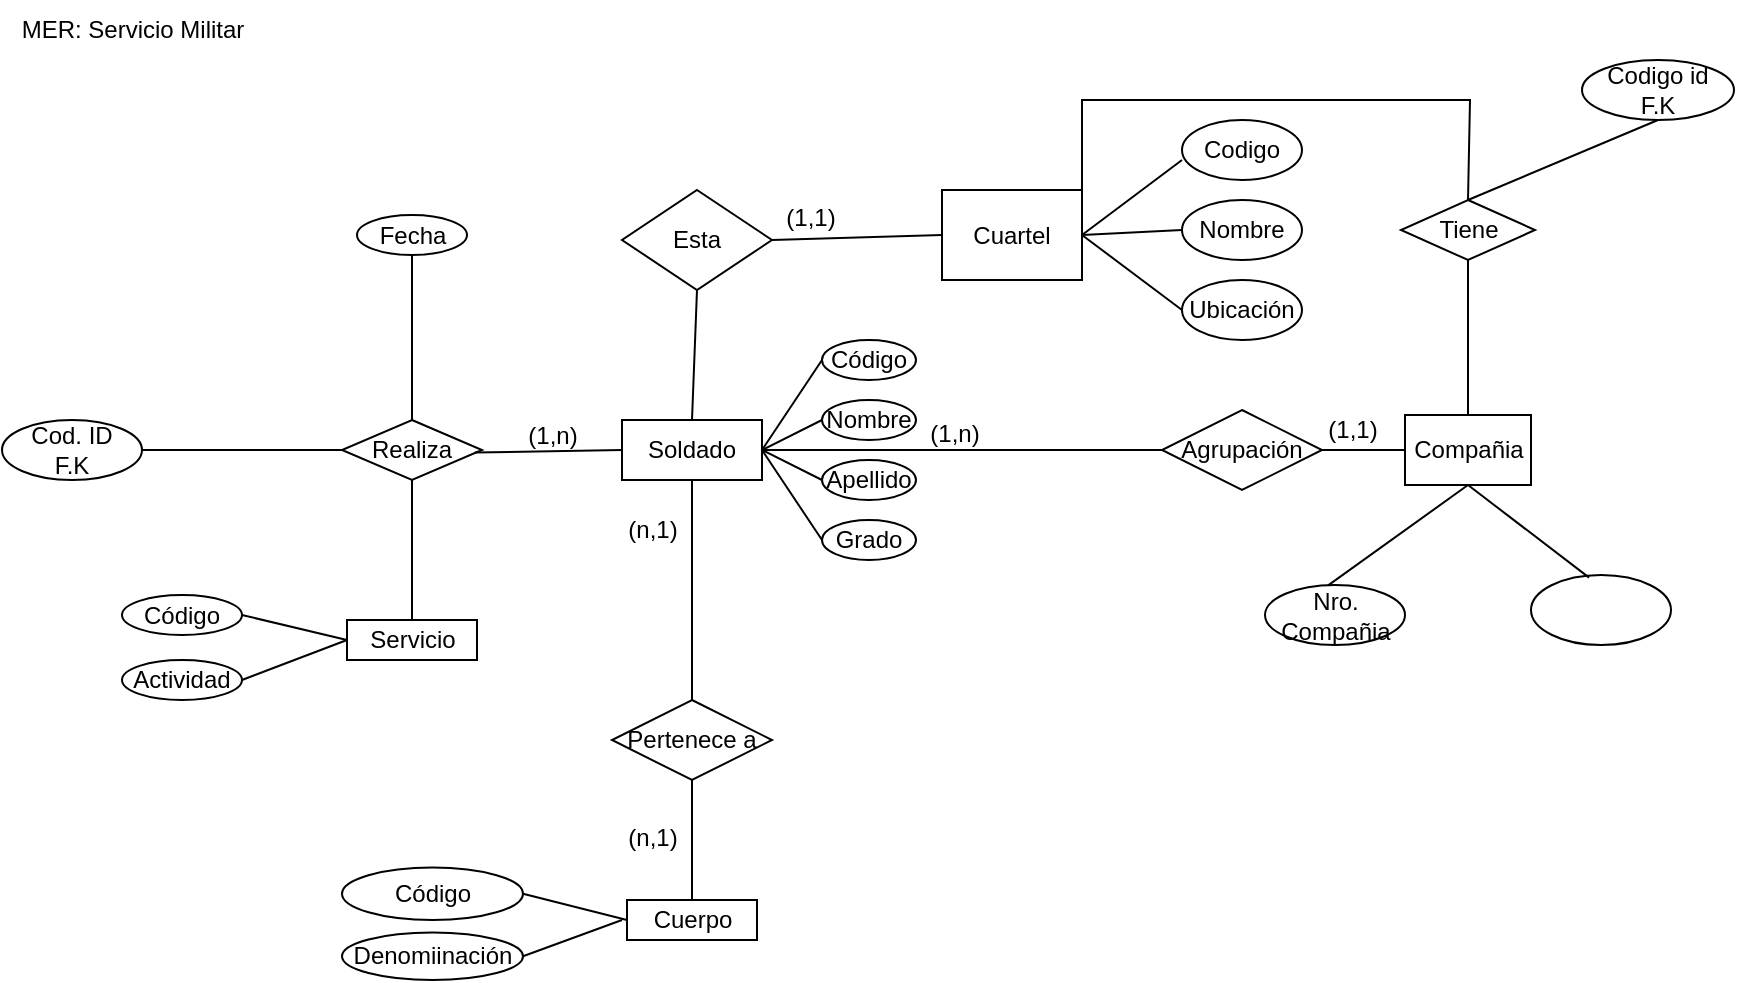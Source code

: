 <mxfile version="21.3.2" type="github">
  <diagram name="Page-1" id="c7558073-3199-34d8-9f00-42111426c3f3">
    <mxGraphModel dx="1290" dy="545" grid="1" gridSize="10" guides="1" tooltips="1" connect="1" arrows="1" fold="1" page="1" pageScale="1" pageWidth="826" pageHeight="1169" background="none" math="0" shadow="0">
      <root>
        <mxCell id="0" />
        <mxCell id="1" parent="0" />
        <mxCell id="JlDimmkbK089iF16lzK3-96" value="Soldado" style="rounded=0;whiteSpace=wrap;html=1;" parent="1" vertex="1">
          <mxGeometry x="340" y="220" width="70" height="30" as="geometry" />
        </mxCell>
        <mxCell id="JlDimmkbK089iF16lzK3-97" value="Esta" style="rhombus;whiteSpace=wrap;html=1;" parent="1" vertex="1">
          <mxGeometry x="340" y="105" width="75" height="50" as="geometry" />
        </mxCell>
        <mxCell id="JlDimmkbK089iF16lzK3-98" value="Cuartel" style="rounded=0;whiteSpace=wrap;html=1;" parent="1" vertex="1">
          <mxGeometry x="500" y="105" width="70" height="45" as="geometry" />
        </mxCell>
        <mxCell id="JlDimmkbK089iF16lzK3-99" value="Codigo" style="ellipse;whiteSpace=wrap;html=1;" parent="1" vertex="1">
          <mxGeometry x="620" y="70" width="60" height="30" as="geometry" />
        </mxCell>
        <mxCell id="JlDimmkbK089iF16lzK3-101" value="Nombre" style="ellipse;whiteSpace=wrap;html=1;" parent="1" vertex="1">
          <mxGeometry x="620" y="110" width="60" height="30" as="geometry" />
        </mxCell>
        <mxCell id="JlDimmkbK089iF16lzK3-102" value="Ubicación" style="ellipse;whiteSpace=wrap;html=1;" parent="1" vertex="1">
          <mxGeometry x="620" y="150" width="60" height="30" as="geometry" />
        </mxCell>
        <mxCell id="JlDimmkbK089iF16lzK3-111" value="" style="endArrow=none;html=1;rounded=0;exitX=1;exitY=0.5;exitDx=0;exitDy=0;" parent="1" source="JlDimmkbK089iF16lzK3-98" edge="1">
          <mxGeometry width="50" height="50" relative="1" as="geometry">
            <mxPoint x="570" y="140" as="sourcePoint" />
            <mxPoint x="620" y="90" as="targetPoint" />
          </mxGeometry>
        </mxCell>
        <mxCell id="JlDimmkbK089iF16lzK3-115" value="" style="endArrow=none;html=1;rounded=0;entryX=1;entryY=0.5;entryDx=0;entryDy=0;exitX=0;exitY=0.5;exitDx=0;exitDy=0;" parent="1" source="JlDimmkbK089iF16lzK3-101" target="JlDimmkbK089iF16lzK3-98" edge="1">
          <mxGeometry width="50" height="50" relative="1" as="geometry">
            <mxPoint x="450" y="350" as="sourcePoint" />
            <mxPoint x="500" y="300" as="targetPoint" />
          </mxGeometry>
        </mxCell>
        <mxCell id="JlDimmkbK089iF16lzK3-116" value="" style="endArrow=none;html=1;rounded=0;entryX=1;entryY=0.5;entryDx=0;entryDy=0;exitX=0;exitY=0.5;exitDx=0;exitDy=0;" parent="1" source="JlDimmkbK089iF16lzK3-102" target="JlDimmkbK089iF16lzK3-98" edge="1">
          <mxGeometry width="50" height="50" relative="1" as="geometry">
            <mxPoint x="620" y="280" as="sourcePoint" />
            <mxPoint x="670" y="230" as="targetPoint" />
          </mxGeometry>
        </mxCell>
        <mxCell id="JlDimmkbK089iF16lzK3-117" value="" style="endArrow=none;html=1;rounded=0;exitX=1;exitY=0.5;exitDx=0;exitDy=0;entryX=0;entryY=0.5;entryDx=0;entryDy=0;" parent="1" source="JlDimmkbK089iF16lzK3-97" target="JlDimmkbK089iF16lzK3-98" edge="1">
          <mxGeometry width="50" height="50" relative="1" as="geometry">
            <mxPoint x="620" y="280" as="sourcePoint" />
            <mxPoint x="670" y="230" as="targetPoint" />
          </mxGeometry>
        </mxCell>
        <mxCell id="JlDimmkbK089iF16lzK3-119" value="" style="endArrow=none;html=1;rounded=0;entryX=0.5;entryY=1;entryDx=0;entryDy=0;exitX=0.5;exitY=0;exitDx=0;exitDy=0;" parent="1" source="JlDimmkbK089iF16lzK3-96" target="JlDimmkbK089iF16lzK3-97" edge="1">
          <mxGeometry width="50" height="50" relative="1" as="geometry">
            <mxPoint x="470" y="210" as="sourcePoint" />
            <mxPoint x="520" y="160" as="targetPoint" />
          </mxGeometry>
        </mxCell>
        <mxCell id="JlDimmkbK089iF16lzK3-120" value="Codigo id&lt;br&gt;F.K" style="ellipse;whiteSpace=wrap;html=1;" parent="1" vertex="1">
          <mxGeometry x="820" y="40" width="76" height="30" as="geometry" />
        </mxCell>
        <mxCell id="bOJx-L6nIY0GMy3P5R1K-1" value="" style="endArrow=none;html=1;rounded=0;entryX=0.5;entryY=0;entryDx=0;entryDy=0;" parent="1" target="bOJx-L6nIY0GMy3P5R1K-2" edge="1">
          <mxGeometry width="50" height="50" relative="1" as="geometry">
            <mxPoint x="570" y="130" as="sourcePoint" />
            <mxPoint x="760" y="100" as="targetPoint" />
            <Array as="points">
              <mxPoint x="570" y="60" />
              <mxPoint x="764" y="60" />
            </Array>
          </mxGeometry>
        </mxCell>
        <mxCell id="bOJx-L6nIY0GMy3P5R1K-2" value="Tiene" style="rhombus;whiteSpace=wrap;html=1;" parent="1" vertex="1">
          <mxGeometry x="729.5" y="110" width="67" height="30" as="geometry" />
        </mxCell>
        <mxCell id="bOJx-L6nIY0GMy3P5R1K-3" value="" style="endArrow=none;html=1;rounded=0;entryX=0.5;entryY=1;entryDx=0;entryDy=0;exitX=0.5;exitY=0;exitDx=0;exitDy=0;" parent="1" source="bOJx-L6nIY0GMy3P5R1K-2" target="JlDimmkbK089iF16lzK3-120" edge="1">
          <mxGeometry width="50" height="50" relative="1" as="geometry">
            <mxPoint x="590" y="210" as="sourcePoint" />
            <mxPoint x="640" y="160" as="targetPoint" />
          </mxGeometry>
        </mxCell>
        <mxCell id="bOJx-L6nIY0GMy3P5R1K-4" value="Compañia" style="rounded=0;whiteSpace=wrap;html=1;" parent="1" vertex="1">
          <mxGeometry x="731.5" y="217.5" width="63" height="35" as="geometry" />
        </mxCell>
        <mxCell id="bOJx-L6nIY0GMy3P5R1K-5" value="" style="endArrow=none;html=1;rounded=0;entryX=0.5;entryY=1;entryDx=0;entryDy=0;exitX=0.5;exitY=0;exitDx=0;exitDy=0;" parent="1" source="bOJx-L6nIY0GMy3P5R1K-4" target="bOJx-L6nIY0GMy3P5R1K-2" edge="1">
          <mxGeometry width="50" height="50" relative="1" as="geometry">
            <mxPoint x="590" y="210" as="sourcePoint" />
            <mxPoint x="640" y="160" as="targetPoint" />
          </mxGeometry>
        </mxCell>
        <mxCell id="bOJx-L6nIY0GMy3P5R1K-6" value="Nro. Compañia" style="ellipse;whiteSpace=wrap;html=1;" parent="1" vertex="1">
          <mxGeometry x="661.5" y="302.5" width="70" height="30" as="geometry" />
        </mxCell>
        <mxCell id="bOJx-L6nIY0GMy3P5R1K-7" value="" style="ellipse;whiteSpace=wrap;html=1;" parent="1" vertex="1">
          <mxGeometry x="794.5" y="297.5" width="70" height="35" as="geometry" />
        </mxCell>
        <mxCell id="bOJx-L6nIY0GMy3P5R1K-8" value="Agrupación" style="rhombus;whiteSpace=wrap;html=1;" parent="1" vertex="1">
          <mxGeometry x="610" y="215" width="80" height="40" as="geometry" />
        </mxCell>
        <mxCell id="bOJx-L6nIY0GMy3P5R1K-9" value="" style="endArrow=none;html=1;rounded=0;entryX=0;entryY=0.5;entryDx=0;entryDy=0;exitX=1;exitY=0.5;exitDx=0;exitDy=0;" parent="1" source="bOJx-L6nIY0GMy3P5R1K-8" target="bOJx-L6nIY0GMy3P5R1K-4" edge="1">
          <mxGeometry width="50" height="50" relative="1" as="geometry">
            <mxPoint x="570" y="250" as="sourcePoint" />
            <mxPoint x="620" y="200" as="targetPoint" />
          </mxGeometry>
        </mxCell>
        <mxCell id="bOJx-L6nIY0GMy3P5R1K-10" value="" style="endArrow=none;html=1;rounded=0;entryX=0;entryY=0.5;entryDx=0;entryDy=0;exitX=1;exitY=0.5;exitDx=0;exitDy=0;" parent="1" source="JlDimmkbK089iF16lzK3-96" target="bOJx-L6nIY0GMy3P5R1K-8" edge="1">
          <mxGeometry width="50" height="50" relative="1" as="geometry">
            <mxPoint x="530" y="240" as="sourcePoint" />
            <mxPoint x="580" y="190" as="targetPoint" />
          </mxGeometry>
        </mxCell>
        <mxCell id="bOJx-L6nIY0GMy3P5R1K-11" value="" style="endArrow=none;html=1;rounded=0;entryX=0.5;entryY=1;entryDx=0;entryDy=0;exitX=0.451;exitY=0.007;exitDx=0;exitDy=0;exitPerimeter=0;" parent="1" source="bOJx-L6nIY0GMy3P5R1K-6" target="bOJx-L6nIY0GMy3P5R1K-4" edge="1">
          <mxGeometry width="50" height="50" relative="1" as="geometry">
            <mxPoint x="530" y="240" as="sourcePoint" />
            <mxPoint x="580" y="190" as="targetPoint" />
          </mxGeometry>
        </mxCell>
        <mxCell id="bOJx-L6nIY0GMy3P5R1K-12" value="" style="endArrow=none;html=1;rounded=0;entryX=0.5;entryY=1;entryDx=0;entryDy=0;exitX=0.415;exitY=0.038;exitDx=0;exitDy=0;exitPerimeter=0;" parent="1" source="bOJx-L6nIY0GMy3P5R1K-7" target="bOJx-L6nIY0GMy3P5R1K-4" edge="1">
          <mxGeometry width="50" height="50" relative="1" as="geometry">
            <mxPoint x="530" y="240" as="sourcePoint" />
            <mxPoint x="580" y="190" as="targetPoint" />
          </mxGeometry>
        </mxCell>
        <mxCell id="bOJx-L6nIY0GMy3P5R1K-13" value="Código" style="ellipse;whiteSpace=wrap;html=1;" parent="1" vertex="1">
          <mxGeometry x="440" y="180" width="47" height="20" as="geometry" />
        </mxCell>
        <mxCell id="bOJx-L6nIY0GMy3P5R1K-15" value="Nombre" style="ellipse;whiteSpace=wrap;html=1;" parent="1" vertex="1">
          <mxGeometry x="440" y="210" width="47" height="20" as="geometry" />
        </mxCell>
        <mxCell id="bOJx-L6nIY0GMy3P5R1K-16" value="Apellido" style="ellipse;whiteSpace=wrap;html=1;" parent="1" vertex="1">
          <mxGeometry x="440" y="240" width="47" height="20" as="geometry" />
        </mxCell>
        <mxCell id="bOJx-L6nIY0GMy3P5R1K-17" value="Grado" style="ellipse;whiteSpace=wrap;html=1;" parent="1" vertex="1">
          <mxGeometry x="440" y="270" width="47" height="20" as="geometry" />
        </mxCell>
        <mxCell id="bOJx-L6nIY0GMy3P5R1K-18" value="" style="endArrow=none;html=1;rounded=0;entryX=0;entryY=0.5;entryDx=0;entryDy=0;exitX=1;exitY=0.5;exitDx=0;exitDy=0;" parent="1" source="JlDimmkbK089iF16lzK3-96" target="bOJx-L6nIY0GMy3P5R1K-15" edge="1">
          <mxGeometry width="50" height="50" relative="1" as="geometry">
            <mxPoint x="530" y="240" as="sourcePoint" />
            <mxPoint x="580" y="190" as="targetPoint" />
          </mxGeometry>
        </mxCell>
        <mxCell id="bOJx-L6nIY0GMy3P5R1K-19" value="" style="endArrow=none;html=1;rounded=0;entryX=0;entryY=0.5;entryDx=0;entryDy=0;exitX=1;exitY=0.5;exitDx=0;exitDy=0;" parent="1" source="JlDimmkbK089iF16lzK3-96" target="bOJx-L6nIY0GMy3P5R1K-13" edge="1">
          <mxGeometry width="50" height="50" relative="1" as="geometry">
            <mxPoint x="530" y="240" as="sourcePoint" />
            <mxPoint x="580" y="190" as="targetPoint" />
          </mxGeometry>
        </mxCell>
        <mxCell id="bOJx-L6nIY0GMy3P5R1K-20" value="" style="endArrow=none;html=1;rounded=0;entryX=0;entryY=0.5;entryDx=0;entryDy=0;exitX=1;exitY=0.5;exitDx=0;exitDy=0;" parent="1" source="JlDimmkbK089iF16lzK3-96" target="bOJx-L6nIY0GMy3P5R1K-17" edge="1">
          <mxGeometry width="50" height="50" relative="1" as="geometry">
            <mxPoint x="420" y="238" as="sourcePoint" />
            <mxPoint x="450" y="200" as="targetPoint" />
          </mxGeometry>
        </mxCell>
        <mxCell id="bOJx-L6nIY0GMy3P5R1K-21" value="" style="endArrow=none;html=1;rounded=0;entryX=0;entryY=0.5;entryDx=0;entryDy=0;exitX=1;exitY=0.5;exitDx=0;exitDy=0;" parent="1" source="JlDimmkbK089iF16lzK3-96" target="bOJx-L6nIY0GMy3P5R1K-16" edge="1">
          <mxGeometry width="50" height="50" relative="1" as="geometry">
            <mxPoint x="430" y="248" as="sourcePoint" />
            <mxPoint x="460" y="210" as="targetPoint" />
          </mxGeometry>
        </mxCell>
        <mxCell id="bOJx-L6nIY0GMy3P5R1K-22" value="Realiza" style="rhombus;whiteSpace=wrap;html=1;" parent="1" vertex="1">
          <mxGeometry x="200" y="220" width="70" height="30" as="geometry" />
        </mxCell>
        <mxCell id="bOJx-L6nIY0GMy3P5R1K-23" value="Fecha" style="ellipse;whiteSpace=wrap;html=1;" parent="1" vertex="1">
          <mxGeometry x="207.5" y="117.5" width="55" height="20" as="geometry" />
        </mxCell>
        <mxCell id="bOJx-L6nIY0GMy3P5R1K-24" value="" style="endArrow=none;html=1;rounded=0;entryX=0.5;entryY=1;entryDx=0;entryDy=0;exitX=0.5;exitY=0;exitDx=0;exitDy=0;" parent="1" source="bOJx-L6nIY0GMy3P5R1K-22" target="bOJx-L6nIY0GMy3P5R1K-23" edge="1">
          <mxGeometry width="50" height="50" relative="1" as="geometry">
            <mxPoint x="230" y="270" as="sourcePoint" />
            <mxPoint x="280" y="220" as="targetPoint" />
          </mxGeometry>
        </mxCell>
        <mxCell id="bOJx-L6nIY0GMy3P5R1K-26" value="" style="endArrow=none;html=1;rounded=0;entryX=0;entryY=0.5;entryDx=0;entryDy=0;exitX=0.949;exitY=0.542;exitDx=0;exitDy=0;exitPerimeter=0;" parent="1" source="bOJx-L6nIY0GMy3P5R1K-22" target="JlDimmkbK089iF16lzK3-96" edge="1">
          <mxGeometry width="50" height="50" relative="1" as="geometry">
            <mxPoint x="230" y="270" as="sourcePoint" />
            <mxPoint x="280" y="220" as="targetPoint" />
          </mxGeometry>
        </mxCell>
        <mxCell id="bOJx-L6nIY0GMy3P5R1K-27" value="Cod. ID &lt;br&gt;F.K" style="ellipse;whiteSpace=wrap;html=1;" parent="1" vertex="1">
          <mxGeometry x="30" y="220" width="70" height="30" as="geometry" />
        </mxCell>
        <mxCell id="bOJx-L6nIY0GMy3P5R1K-28" value="" style="endArrow=none;html=1;rounded=0;exitX=1;exitY=0.5;exitDx=0;exitDy=0;entryX=0;entryY=0.5;entryDx=0;entryDy=0;" parent="1" source="bOJx-L6nIY0GMy3P5R1K-27" target="bOJx-L6nIY0GMy3P5R1K-22" edge="1">
          <mxGeometry width="50" height="50" relative="1" as="geometry">
            <mxPoint x="230" y="260" as="sourcePoint" />
            <mxPoint x="280" y="210" as="targetPoint" />
          </mxGeometry>
        </mxCell>
        <mxCell id="bOJx-L6nIY0GMy3P5R1K-29" value="Servicio" style="rounded=0;whiteSpace=wrap;html=1;" parent="1" vertex="1">
          <mxGeometry x="202.5" y="320" width="65" height="20" as="geometry" />
        </mxCell>
        <mxCell id="bOJx-L6nIY0GMy3P5R1K-30" value="Código" style="ellipse;whiteSpace=wrap;html=1;" parent="1" vertex="1">
          <mxGeometry x="90" y="307.5" width="60" height="20" as="geometry" />
        </mxCell>
        <mxCell id="bOJx-L6nIY0GMy3P5R1K-31" value="Actividad" style="ellipse;whiteSpace=wrap;html=1;" parent="1" vertex="1">
          <mxGeometry x="90" y="340" width="60" height="20" as="geometry" />
        </mxCell>
        <mxCell id="bOJx-L6nIY0GMy3P5R1K-32" value="" style="endArrow=none;html=1;rounded=0;entryX=0;entryY=0.5;entryDx=0;entryDy=0;exitX=1;exitY=0.5;exitDx=0;exitDy=0;" parent="1" source="bOJx-L6nIY0GMy3P5R1K-30" target="bOJx-L6nIY0GMy3P5R1K-29" edge="1">
          <mxGeometry width="50" height="50" relative="1" as="geometry">
            <mxPoint x="230" y="400" as="sourcePoint" />
            <mxPoint x="280" y="350" as="targetPoint" />
          </mxGeometry>
        </mxCell>
        <mxCell id="bOJx-L6nIY0GMy3P5R1K-33" value="" style="endArrow=none;html=1;rounded=0;entryX=0;entryY=0.5;entryDx=0;entryDy=0;exitX=1;exitY=0.5;exitDx=0;exitDy=0;" parent="1" source="bOJx-L6nIY0GMy3P5R1K-31" target="bOJx-L6nIY0GMy3P5R1K-29" edge="1">
          <mxGeometry width="50" height="50" relative="1" as="geometry">
            <mxPoint x="160" y="328" as="sourcePoint" />
            <mxPoint x="213" y="340" as="targetPoint" />
          </mxGeometry>
        </mxCell>
        <mxCell id="bOJx-L6nIY0GMy3P5R1K-34" value="" style="endArrow=none;html=1;rounded=0;exitX=0.5;exitY=1;exitDx=0;exitDy=0;entryX=0.5;entryY=0;entryDx=0;entryDy=0;" parent="1" source="bOJx-L6nIY0GMy3P5R1K-22" target="bOJx-L6nIY0GMy3P5R1K-29" edge="1">
          <mxGeometry width="50" height="50" relative="1" as="geometry">
            <mxPoint x="190" y="274" as="sourcePoint" />
            <mxPoint x="240" y="310" as="targetPoint" />
          </mxGeometry>
        </mxCell>
        <mxCell id="bOJx-L6nIY0GMy3P5R1K-35" value="Pertenece a" style="rhombus;whiteSpace=wrap;html=1;" parent="1" vertex="1">
          <mxGeometry x="335" y="360" width="80" height="40" as="geometry" />
        </mxCell>
        <mxCell id="bOJx-L6nIY0GMy3P5R1K-36" value="" style="endArrow=none;html=1;rounded=0;exitX=0.5;exitY=0;exitDx=0;exitDy=0;entryX=0.5;entryY=1;entryDx=0;entryDy=0;" parent="1" source="bOJx-L6nIY0GMy3P5R1K-35" target="JlDimmkbK089iF16lzK3-96" edge="1">
          <mxGeometry width="50" height="50" relative="1" as="geometry">
            <mxPoint x="470" y="400" as="sourcePoint" />
            <mxPoint x="370" y="280" as="targetPoint" />
          </mxGeometry>
        </mxCell>
        <mxCell id="bOJx-L6nIY0GMy3P5R1K-37" value="Cuerpo" style="rounded=0;whiteSpace=wrap;html=1;" parent="1" vertex="1">
          <mxGeometry x="342.5" y="460" width="65" height="20" as="geometry" />
        </mxCell>
        <mxCell id="bOJx-L6nIY0GMy3P5R1K-38" value="" style="endArrow=none;html=1;rounded=0;entryX=0.5;entryY=1;entryDx=0;entryDy=0;exitX=0.5;exitY=0;exitDx=0;exitDy=0;" parent="1" source="bOJx-L6nIY0GMy3P5R1K-37" target="bOJx-L6nIY0GMy3P5R1K-35" edge="1">
          <mxGeometry width="50" height="50" relative="1" as="geometry">
            <mxPoint x="440" y="520" as="sourcePoint" />
            <mxPoint x="490" y="470" as="targetPoint" />
          </mxGeometry>
        </mxCell>
        <mxCell id="bOJx-L6nIY0GMy3P5R1K-39" value="Código" style="ellipse;whiteSpace=wrap;html=1;" parent="1" vertex="1">
          <mxGeometry x="200" y="443.75" width="90.5" height="26.25" as="geometry" />
        </mxCell>
        <mxCell id="bOJx-L6nIY0GMy3P5R1K-40" value="Denomiinación" style="ellipse;whiteSpace=wrap;html=1;" parent="1" vertex="1">
          <mxGeometry x="200" y="476.25" width="90.5" height="23.75" as="geometry" />
        </mxCell>
        <mxCell id="bOJx-L6nIY0GMy3P5R1K-41" value="" style="endArrow=none;html=1;rounded=0;entryX=0;entryY=0.5;entryDx=0;entryDy=0;exitX=1;exitY=0.5;exitDx=0;exitDy=0;" parent="1" source="bOJx-L6nIY0GMy3P5R1K-39" target="bOJx-L6nIY0GMy3P5R1K-37" edge="1">
          <mxGeometry width="50" height="50" relative="1" as="geometry">
            <mxPoint x="370.5" y="536.25" as="sourcePoint" />
            <mxPoint x="342.5" y="466.25" as="targetPoint" />
          </mxGeometry>
        </mxCell>
        <mxCell id="bOJx-L6nIY0GMy3P5R1K-42" value="" style="endArrow=none;html=1;rounded=0;exitX=1;exitY=0.5;exitDx=0;exitDy=0;" parent="1" source="bOJx-L6nIY0GMy3P5R1K-40" edge="1">
          <mxGeometry width="50" height="50" relative="1" as="geometry">
            <mxPoint x="300.5" y="464.25" as="sourcePoint" />
            <mxPoint x="340" y="470" as="targetPoint" />
          </mxGeometry>
        </mxCell>
        <mxCell id="bOJx-L6nIY0GMy3P5R1K-45" value="MER: Servicio Militar" style="text;html=1;align=center;verticalAlign=middle;resizable=0;points=[];autosize=1;strokeColor=none;fillColor=none;" parent="1" vertex="1">
          <mxGeometry x="30" y="10" width="130" height="30" as="geometry" />
        </mxCell>
        <mxCell id="bOJx-L6nIY0GMy3P5R1K-46" value="(1,1)" style="text;html=1;align=center;verticalAlign=middle;resizable=0;points=[];autosize=1;strokeColor=none;fillColor=none;" parent="1" vertex="1">
          <mxGeometry x="680" y="210" width="50" height="30" as="geometry" />
        </mxCell>
        <mxCell id="bOJx-L6nIY0GMy3P5R1K-51" value="(1,n)" style="text;html=1;align=center;verticalAlign=middle;resizable=0;points=[];autosize=1;strokeColor=none;fillColor=none;" parent="1" vertex="1">
          <mxGeometry x="481" y="212" width="50" height="30" as="geometry" />
        </mxCell>
        <mxCell id="bOJx-L6nIY0GMy3P5R1K-52" value="(n,1)" style="text;html=1;align=center;verticalAlign=middle;resizable=0;points=[];autosize=1;strokeColor=none;fillColor=none;" parent="1" vertex="1">
          <mxGeometry x="330" y="260" width="50" height="30" as="geometry" />
        </mxCell>
        <mxCell id="bOJx-L6nIY0GMy3P5R1K-53" value="(n,1)" style="text;html=1;align=center;verticalAlign=middle;resizable=0;points=[];autosize=1;strokeColor=none;fillColor=none;" parent="1" vertex="1">
          <mxGeometry x="330" y="413.75" width="50" height="30" as="geometry" />
        </mxCell>
        <mxCell id="bOJx-L6nIY0GMy3P5R1K-54" value="(1,n)" style="text;html=1;align=center;verticalAlign=middle;resizable=0;points=[];autosize=1;strokeColor=none;fillColor=none;" parent="1" vertex="1">
          <mxGeometry x="280" y="213" width="50" height="30" as="geometry" />
        </mxCell>
        <mxCell id="bOJx-L6nIY0GMy3P5R1K-57" value="(1,1)" style="text;html=1;align=center;verticalAlign=middle;resizable=0;points=[];autosize=1;strokeColor=none;fillColor=none;" parent="1" vertex="1">
          <mxGeometry x="409" y="104" width="50" height="30" as="geometry" />
        </mxCell>
      </root>
    </mxGraphModel>
  </diagram>
</mxfile>
